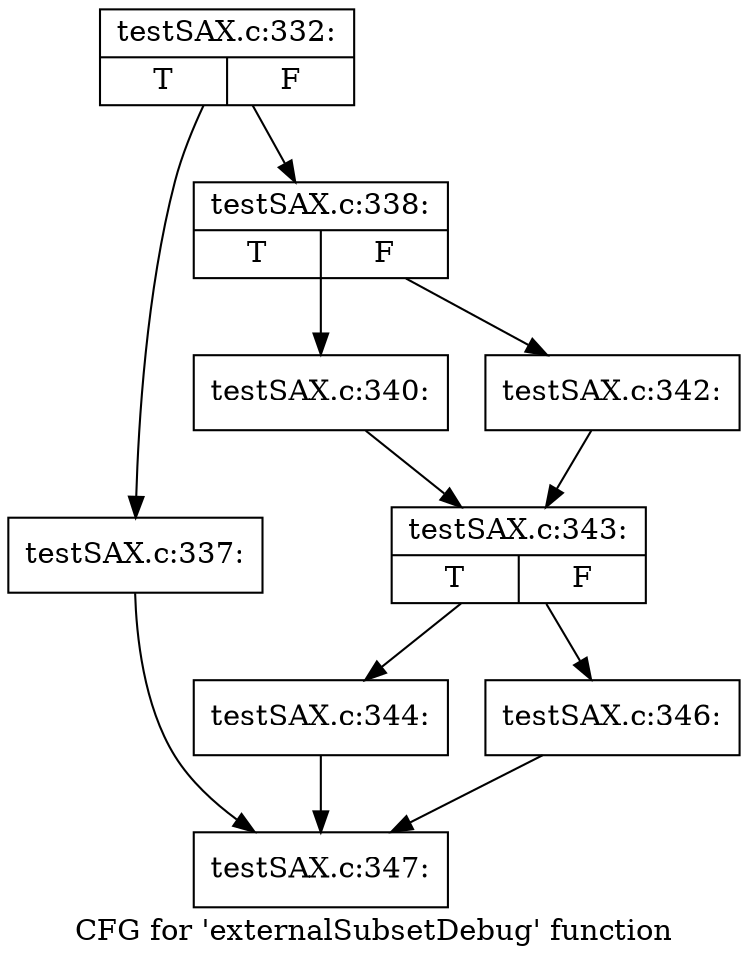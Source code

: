 digraph "CFG for 'externalSubsetDebug' function" {
	label="CFG for 'externalSubsetDebug' function";

	Node0x5648fb0 [shape=record,label="{testSAX.c:332:|{<s0>T|<s1>F}}"];
	Node0x5648fb0 -> Node0x564b360;
	Node0x5648fb0 -> Node0x564b3b0;
	Node0x564b360 [shape=record,label="{testSAX.c:337:}"];
	Node0x564b360 -> Node0x561a100;
	Node0x564b3b0 [shape=record,label="{testSAX.c:338:|{<s0>T|<s1>F}}"];
	Node0x564b3b0 -> Node0x564ba80;
	Node0x564b3b0 -> Node0x564bb20;
	Node0x564ba80 [shape=record,label="{testSAX.c:340:}"];
	Node0x564ba80 -> Node0x564bad0;
	Node0x564bb20 [shape=record,label="{testSAX.c:342:}"];
	Node0x564bb20 -> Node0x564bad0;
	Node0x564bad0 [shape=record,label="{testSAX.c:343:|{<s0>T|<s1>F}}"];
	Node0x564bad0 -> Node0x561a0b0;
	Node0x564bad0 -> Node0x561a150;
	Node0x561a0b0 [shape=record,label="{testSAX.c:344:}"];
	Node0x561a0b0 -> Node0x561a100;
	Node0x561a150 [shape=record,label="{testSAX.c:346:}"];
	Node0x561a150 -> Node0x561a100;
	Node0x561a100 [shape=record,label="{testSAX.c:347:}"];
}
